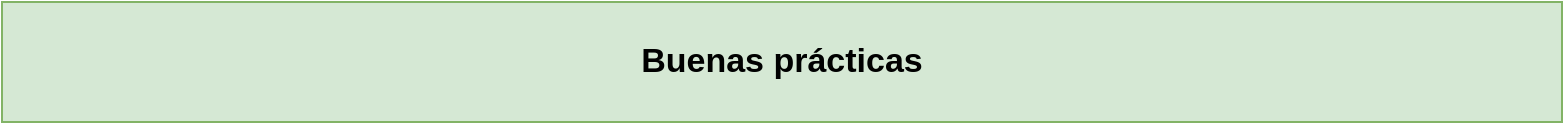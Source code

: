 <mxfile version="14.4.4" type="github">
  <diagram id="JjFT54wV5f-kowgHbEp1" name="Page-1">
    <mxGraphModel dx="1278" dy="548" grid="1" gridSize="10" guides="1" tooltips="1" connect="1" arrows="1" fold="1" page="1" pageScale="1" pageWidth="2000" pageHeight="2000" math="0" shadow="0">
      <root>
        <mxCell id="0" />
        <mxCell id="1" parent="0" />
        <mxCell id="fREHSKbraZBsuospEQpC-1" value="&lt;b&gt;&lt;font style=&quot;font-size: 17px&quot;&gt;Buenas prácticas&lt;/font&gt;&lt;/b&gt;" style="rounded=0;whiteSpace=wrap;html=1;fillColor=#d5e8d4;strokeColor=#82b366;" vertex="1" parent="1">
          <mxGeometry x="50" y="40" width="780" height="60" as="geometry" />
        </mxCell>
      </root>
    </mxGraphModel>
  </diagram>
</mxfile>
